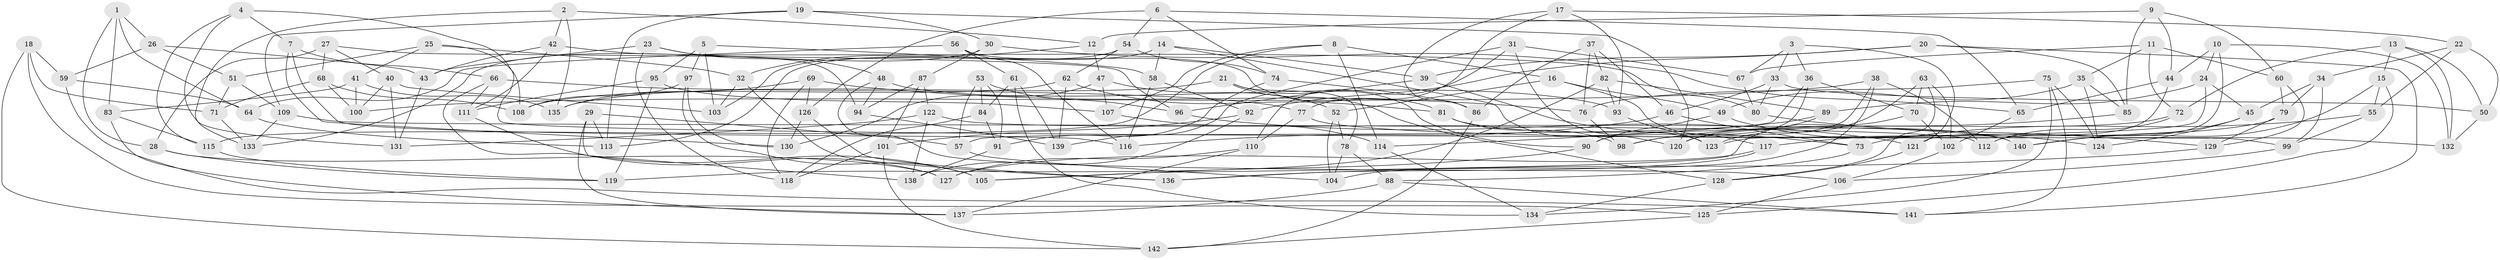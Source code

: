 // coarse degree distribution, {4: 0.5252525252525253, 6: 0.35353535353535354, 5: 0.08080808080808081, 3: 0.04040404040404041}
// Generated by graph-tools (version 1.1) at 2025/24/03/03/25 07:24:22]
// undirected, 142 vertices, 284 edges
graph export_dot {
graph [start="1"]
  node [color=gray90,style=filled];
  1;
  2;
  3;
  4;
  5;
  6;
  7;
  8;
  9;
  10;
  11;
  12;
  13;
  14;
  15;
  16;
  17;
  18;
  19;
  20;
  21;
  22;
  23;
  24;
  25;
  26;
  27;
  28;
  29;
  30;
  31;
  32;
  33;
  34;
  35;
  36;
  37;
  38;
  39;
  40;
  41;
  42;
  43;
  44;
  45;
  46;
  47;
  48;
  49;
  50;
  51;
  52;
  53;
  54;
  55;
  56;
  57;
  58;
  59;
  60;
  61;
  62;
  63;
  64;
  65;
  66;
  67;
  68;
  69;
  70;
  71;
  72;
  73;
  74;
  75;
  76;
  77;
  78;
  79;
  80;
  81;
  82;
  83;
  84;
  85;
  86;
  87;
  88;
  89;
  90;
  91;
  92;
  93;
  94;
  95;
  96;
  97;
  98;
  99;
  100;
  101;
  102;
  103;
  104;
  105;
  106;
  107;
  108;
  109;
  110;
  111;
  112;
  113;
  114;
  115;
  116;
  117;
  118;
  119;
  120;
  121;
  122;
  123;
  124;
  125;
  126;
  127;
  128;
  129;
  130;
  131;
  132;
  133;
  134;
  135;
  136;
  137;
  138;
  139;
  140;
  141;
  142;
  1 -- 26;
  1 -- 83;
  1 -- 28;
  1 -- 64;
  2 -- 133;
  2 -- 135;
  2 -- 42;
  2 -- 12;
  3 -- 33;
  3 -- 121;
  3 -- 36;
  3 -- 67;
  4 -- 7;
  4 -- 99;
  4 -- 115;
  4 -- 131;
  5 -- 58;
  5 -- 95;
  5 -- 103;
  5 -- 97;
  6 -- 54;
  6 -- 74;
  6 -- 65;
  6 -- 126;
  7 -- 130;
  7 -- 116;
  7 -- 66;
  8 -- 114;
  8 -- 16;
  8 -- 107;
  8 -- 115;
  9 -- 85;
  9 -- 44;
  9 -- 60;
  9 -- 12;
  10 -- 44;
  10 -- 132;
  10 -- 24;
  10 -- 112;
  11 -- 72;
  11 -- 60;
  11 -- 67;
  11 -- 35;
  12 -- 47;
  12 -- 32;
  13 -- 50;
  13 -- 15;
  13 -- 72;
  13 -- 132;
  14 -- 58;
  14 -- 113;
  14 -- 39;
  14 -- 120;
  15 -- 140;
  15 -- 125;
  15 -- 55;
  16 -- 49;
  16 -- 52;
  16 -- 117;
  17 -- 93;
  17 -- 22;
  17 -- 77;
  17 -- 86;
  18 -- 142;
  18 -- 125;
  18 -- 59;
  18 -- 71;
  19 -- 113;
  19 -- 120;
  19 -- 30;
  19 -- 109;
  20 -- 85;
  20 -- 92;
  20 -- 39;
  20 -- 141;
  21 -- 78;
  21 -- 135;
  21 -- 90;
  21 -- 128;
  22 -- 55;
  22 -- 34;
  22 -- 50;
  23 -- 94;
  23 -- 118;
  23 -- 43;
  23 -- 48;
  24 -- 89;
  24 -- 123;
  24 -- 45;
  25 -- 32;
  25 -- 108;
  25 -- 41;
  25 -- 51;
  26 -- 59;
  26 -- 51;
  26 -- 43;
  27 -- 28;
  27 -- 40;
  27 -- 68;
  27 -- 96;
  28 -- 119;
  28 -- 127;
  29 -- 113;
  29 -- 138;
  29 -- 57;
  29 -- 137;
  30 -- 65;
  30 -- 133;
  30 -- 87;
  31 -- 67;
  31 -- 110;
  31 -- 139;
  31 -- 123;
  32 -- 103;
  32 -- 136;
  33 -- 80;
  33 -- 46;
  33 -- 50;
  34 -- 79;
  34 -- 99;
  34 -- 45;
  35 -- 124;
  35 -- 49;
  35 -- 85;
  36 -- 57;
  36 -- 70;
  36 -- 90;
  37 -- 86;
  37 -- 46;
  37 -- 76;
  37 -- 82;
  38 -- 112;
  38 -- 98;
  38 -- 100;
  38 -- 104;
  39 -- 73;
  39 -- 96;
  40 -- 100;
  40 -- 103;
  40 -- 131;
  41 -- 135;
  41 -- 100;
  41 -- 83;
  42 -- 80;
  42 -- 43;
  42 -- 111;
  43 -- 131;
  44 -- 121;
  44 -- 65;
  45 -- 140;
  45 -- 124;
  46 -- 73;
  46 -- 116;
  47 -- 52;
  47 -- 107;
  47 -- 130;
  48 -- 106;
  48 -- 94;
  48 -- 93;
  49 -- 90;
  49 -- 124;
  50 -- 132;
  51 -- 71;
  51 -- 109;
  52 -- 78;
  52 -- 104;
  53 -- 96;
  53 -- 91;
  53 -- 57;
  53 -- 84;
  54 -- 103;
  54 -- 74;
  54 -- 62;
  55 -- 73;
  55 -- 99;
  56 -- 64;
  56 -- 81;
  56 -- 61;
  56 -- 116;
  57 -- 104;
  58 -- 116;
  58 -- 92;
  59 -- 64;
  59 -- 141;
  60 -- 79;
  60 -- 129;
  61 -- 134;
  61 -- 84;
  61 -- 139;
  62 -- 108;
  62 -- 81;
  62 -- 139;
  63 -- 70;
  63 -- 128;
  63 -- 123;
  63 -- 102;
  64 -- 113;
  65 -- 102;
  66 -- 77;
  66 -- 111;
  66 -- 105;
  67 -- 80;
  68 -- 108;
  68 -- 71;
  68 -- 100;
  69 -- 118;
  69 -- 135;
  69 -- 126;
  69 -- 76;
  70 -- 105;
  70 -- 102;
  71 -- 133;
  72 -- 112;
  72 -- 120;
  73 -- 88;
  74 -- 86;
  74 -- 91;
  75 -- 76;
  75 -- 141;
  75 -- 134;
  75 -- 124;
  76 -- 98;
  77 -- 132;
  77 -- 110;
  78 -- 88;
  78 -- 104;
  79 -- 117;
  79 -- 129;
  80 -- 129;
  81 -- 140;
  81 -- 98;
  82 -- 93;
  82 -- 89;
  82 -- 119;
  83 -- 115;
  83 -- 137;
  84 -- 118;
  84 -- 91;
  85 -- 98;
  86 -- 142;
  87 -- 94;
  87 -- 122;
  87 -- 101;
  88 -- 141;
  88 -- 137;
  89 -- 114;
  89 -- 120;
  90 -- 105;
  91 -- 138;
  92 -- 138;
  92 -- 101;
  93 -- 123;
  94 -- 139;
  95 -- 107;
  95 -- 119;
  95 -- 111;
  96 -- 121;
  97 -- 108;
  97 -- 130;
  97 -- 105;
  99 -- 106;
  101 -- 118;
  101 -- 142;
  102 -- 106;
  106 -- 125;
  107 -- 114;
  109 -- 112;
  109 -- 133;
  110 -- 127;
  110 -- 137;
  111 -- 127;
  114 -- 134;
  115 -- 119;
  117 -- 127;
  117 -- 136;
  121 -- 128;
  122 -- 131;
  122 -- 138;
  122 -- 140;
  125 -- 142;
  126 -- 130;
  126 -- 136;
  128 -- 134;
  129 -- 136;
}
